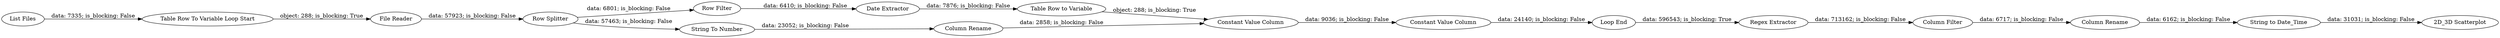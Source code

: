 digraph {
	"-2631111409210074680_10" [label="Row Filter"]
	"-2631111409210074680_13" [label="Date Extractor"]
	"-2631111409210074680_16" [label="Table Row to Variable"]
	"-2631111409210074680_17" [label="Column Rename"]
	"-2631111409210074680_25" [label="Constant Value Column"]
	"-2631111409210074680_26" [label="Regex Extractor"]
	"-2631111409210074680_8" [label="Row Splitter"]
	"-2631111409210074680_18" [label="Loop End"]
	"-2631111409210074680_28" [label="Column Rename"]
	"-2631111409210074680_23" [label="2D_3D Scatterplot"]
	"-2631111409210074680_14" [label="Constant Value Column"]
	"-2631111409210074680_1" [label="List Files"]
	"-2631111409210074680_3" [label="Table Row To Variable Loop Start"]
	"-2631111409210074680_24" [label="String to Date_Time"]
	"-2631111409210074680_2" [label="File Reader"]
	"-2631111409210074680_27" [label="Column Filter"]
	"-2631111409210074680_19" [label="String To Number"]
	"-2631111409210074680_14" -> "-2631111409210074680_25" [label="data: 9036; is_blocking: False"]
	"-2631111409210074680_26" -> "-2631111409210074680_27" [label="data: 713162; is_blocking: False"]
	"-2631111409210074680_16" -> "-2631111409210074680_14" [label="object: 288; is_blocking: True"]
	"-2631111409210074680_19" -> "-2631111409210074680_17" [label="data: 23052; is_blocking: False"]
	"-2631111409210074680_2" -> "-2631111409210074680_8" [label="data: 57923; is_blocking: False"]
	"-2631111409210074680_27" -> "-2631111409210074680_28" [label="data: 6717; is_blocking: False"]
	"-2631111409210074680_10" -> "-2631111409210074680_13" [label="data: 6410; is_blocking: False"]
	"-2631111409210074680_17" -> "-2631111409210074680_14" [label="data: 2858; is_blocking: False"]
	"-2631111409210074680_13" -> "-2631111409210074680_16" [label="data: 7876; is_blocking: False"]
	"-2631111409210074680_8" -> "-2631111409210074680_19" [label="data: 57463; is_blocking: False"]
	"-2631111409210074680_3" -> "-2631111409210074680_2" [label="object: 288; is_blocking: True"]
	"-2631111409210074680_18" -> "-2631111409210074680_26" [label="data: 596543; is_blocking: True"]
	"-2631111409210074680_8" -> "-2631111409210074680_10" [label="data: 6801; is_blocking: False"]
	"-2631111409210074680_1" -> "-2631111409210074680_3" [label="data: 7335; is_blocking: False"]
	"-2631111409210074680_28" -> "-2631111409210074680_24" [label="data: 6162; is_blocking: False"]
	"-2631111409210074680_24" -> "-2631111409210074680_23" [label="data: 31031; is_blocking: False"]
	"-2631111409210074680_25" -> "-2631111409210074680_18" [label="data: 24140; is_blocking: False"]
	rankdir=LR
}

